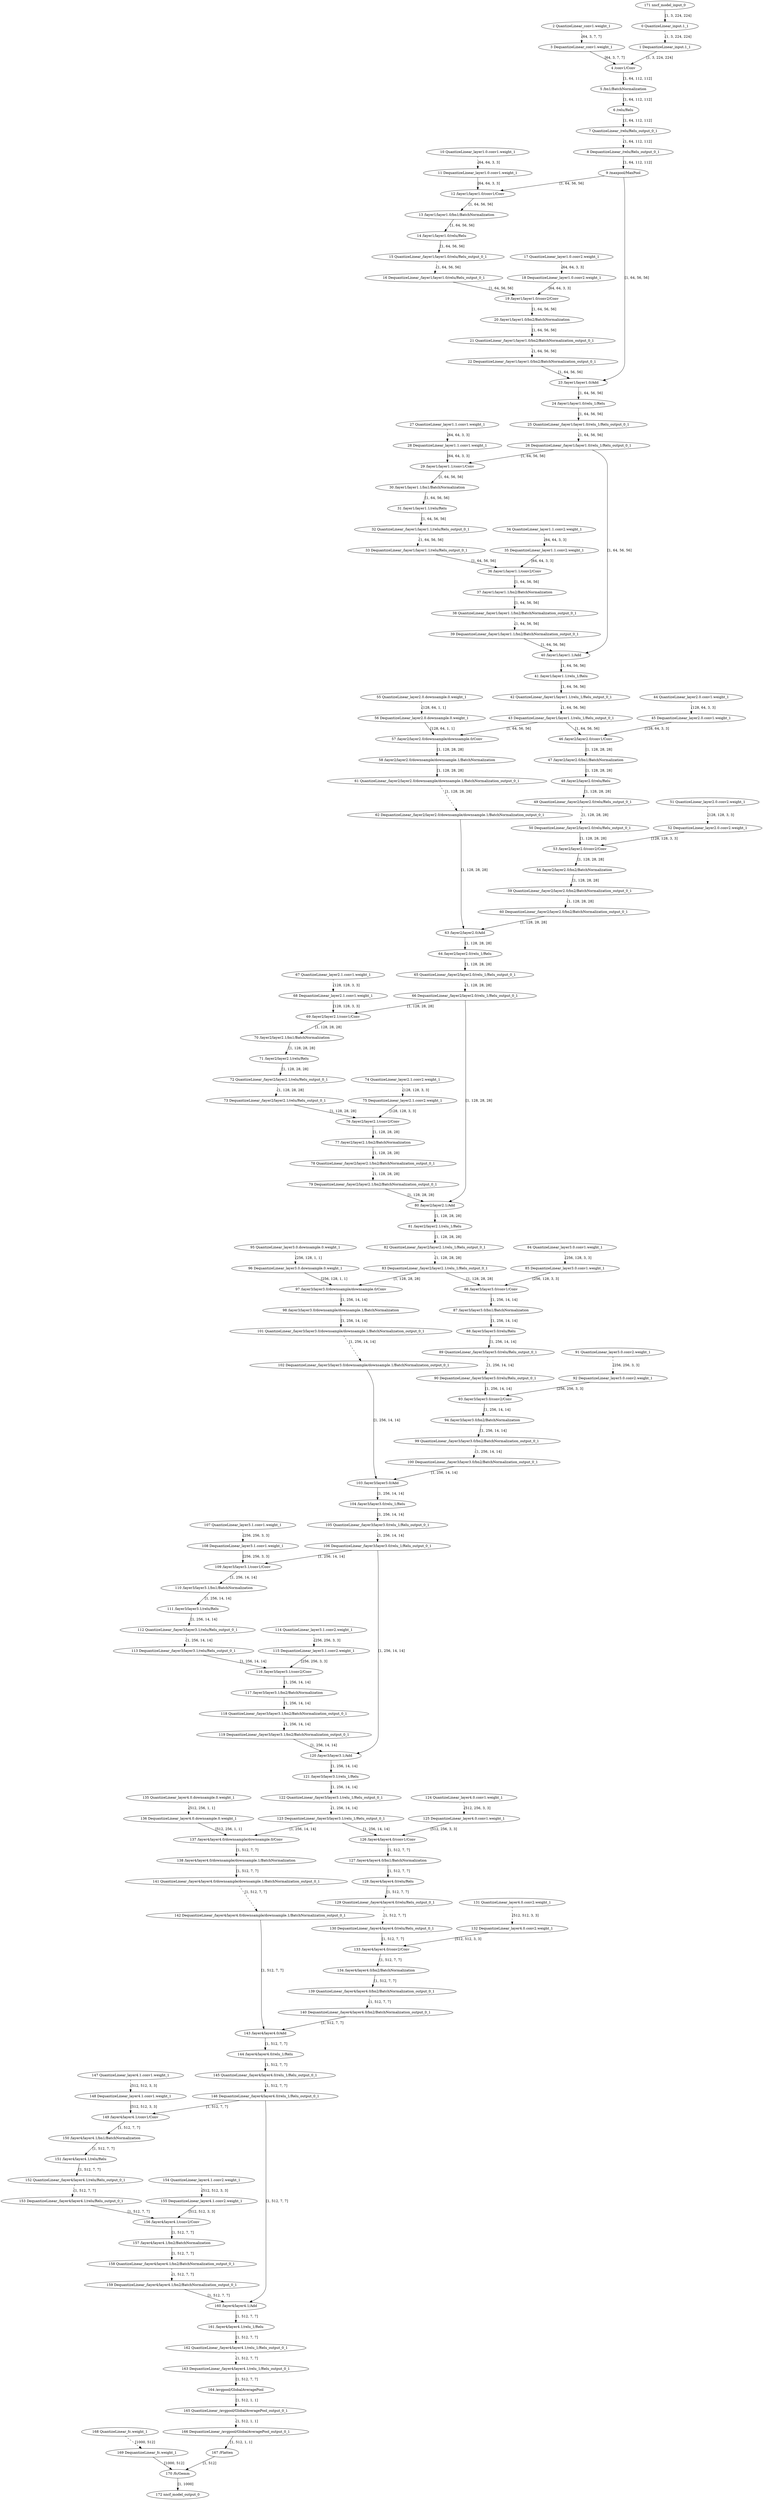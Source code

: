 strict digraph  {
"0 QuantizeLinear_input.1_1" [id=0, type=QuantizeLinear];
"1 DequantizeLinear_input.1_1" [id=1, type=DequantizeLinear];
"2 QuantizeLinear_conv1.weight_1" [id=2, type=QuantizeLinear];
"3 DequantizeLinear_conv1.weight_1" [id=3, type=DequantizeLinear];
"4 /conv1/Conv" [id=4, type=Conv];
"5 /bn1/BatchNormalization" [id=5, type=BatchNormalization];
"6 /relu/Relu" [id=6, type=Relu];
"7 QuantizeLinear_/relu/Relu_output_0_1" [id=7, type=QuantizeLinear];
"8 DequantizeLinear_/relu/Relu_output_0_1" [id=8, type=DequantizeLinear];
"9 /maxpool/MaxPool" [id=9, type=MaxPool];
"10 QuantizeLinear_layer1.0.conv1.weight_1" [id=10, type=QuantizeLinear];
"11 DequantizeLinear_layer1.0.conv1.weight_1" [id=11, type=DequantizeLinear];
"12 /layer1/layer1.0/conv1/Conv" [id=12, type=Conv];
"13 /layer1/layer1.0/bn1/BatchNormalization" [id=13, type=BatchNormalization];
"14 /layer1/layer1.0/relu/Relu" [id=14, type=Relu];
"15 QuantizeLinear_/layer1/layer1.0/relu/Relu_output_0_1" [id=15, type=QuantizeLinear];
"16 DequantizeLinear_/layer1/layer1.0/relu/Relu_output_0_1" [id=16, type=DequantizeLinear];
"17 QuantizeLinear_layer1.0.conv2.weight_1" [id=17, type=QuantizeLinear];
"18 DequantizeLinear_layer1.0.conv2.weight_1" [id=18, type=DequantizeLinear];
"19 /layer1/layer1.0/conv2/Conv" [id=19, type=Conv];
"20 /layer1/layer1.0/bn2/BatchNormalization" [id=20, type=BatchNormalization];
"21 QuantizeLinear_/layer1/layer1.0/bn2/BatchNormalization_output_0_1" [id=21, type=QuantizeLinear];
"22 DequantizeLinear_/layer1/layer1.0/bn2/BatchNormalization_output_0_1" [id=22, type=DequantizeLinear];
"23 /layer1/layer1.0/Add" [id=23, type=Add];
"24 /layer1/layer1.0/relu_1/Relu" [id=24, type=Relu];
"25 QuantizeLinear_/layer1/layer1.0/relu_1/Relu_output_0_1" [id=25, type=QuantizeLinear];
"26 DequantizeLinear_/layer1/layer1.0/relu_1/Relu_output_0_1" [id=26, type=DequantizeLinear];
"27 QuantizeLinear_layer1.1.conv1.weight_1" [id=27, type=QuantizeLinear];
"28 DequantizeLinear_layer1.1.conv1.weight_1" [id=28, type=DequantizeLinear];
"29 /layer1/layer1.1/conv1/Conv" [id=29, type=Conv];
"30 /layer1/layer1.1/bn1/BatchNormalization" [id=30, type=BatchNormalization];
"31 /layer1/layer1.1/relu/Relu" [id=31, type=Relu];
"32 QuantizeLinear_/layer1/layer1.1/relu/Relu_output_0_1" [id=32, type=QuantizeLinear];
"33 DequantizeLinear_/layer1/layer1.1/relu/Relu_output_0_1" [id=33, type=DequantizeLinear];
"34 QuantizeLinear_layer1.1.conv2.weight_1" [id=34, type=QuantizeLinear];
"35 DequantizeLinear_layer1.1.conv2.weight_1" [id=35, type=DequantizeLinear];
"36 /layer1/layer1.1/conv2/Conv" [id=36, type=Conv];
"37 /layer1/layer1.1/bn2/BatchNormalization" [id=37, type=BatchNormalization];
"38 QuantizeLinear_/layer1/layer1.1/bn2/BatchNormalization_output_0_1" [id=38, type=QuantizeLinear];
"39 DequantizeLinear_/layer1/layer1.1/bn2/BatchNormalization_output_0_1" [id=39, type=DequantizeLinear];
"40 /layer1/layer1.1/Add" [id=40, type=Add];
"41 /layer1/layer1.1/relu_1/Relu" [id=41, type=Relu];
"42 QuantizeLinear_/layer1/layer1.1/relu_1/Relu_output_0_1" [id=42, type=QuantizeLinear];
"43 DequantizeLinear_/layer1/layer1.1/relu_1/Relu_output_0_1" [id=43, type=DequantizeLinear];
"44 QuantizeLinear_layer2.0.conv1.weight_1" [id=44, type=QuantizeLinear];
"45 DequantizeLinear_layer2.0.conv1.weight_1" [id=45, type=DequantizeLinear];
"46 /layer2/layer2.0/conv1/Conv" [id=46, type=Conv];
"47 /layer2/layer2.0/bn1/BatchNormalization" [id=47, type=BatchNormalization];
"48 /layer2/layer2.0/relu/Relu" [id=48, type=Relu];
"49 QuantizeLinear_/layer2/layer2.0/relu/Relu_output_0_1" [id=49, type=QuantizeLinear];
"50 DequantizeLinear_/layer2/layer2.0/relu/Relu_output_0_1" [id=50, type=DequantizeLinear];
"51 QuantizeLinear_layer2.0.conv2.weight_1" [id=51, type=QuantizeLinear];
"52 DequantizeLinear_layer2.0.conv2.weight_1" [id=52, type=DequantizeLinear];
"53 /layer2/layer2.0/conv2/Conv" [id=53, type=Conv];
"54 /layer2/layer2.0/bn2/BatchNormalization" [id=54, type=BatchNormalization];
"55 QuantizeLinear_layer2.0.downsample.0.weight_1" [id=55, type=QuantizeLinear];
"56 DequantizeLinear_layer2.0.downsample.0.weight_1" [id=56, type=DequantizeLinear];
"57 /layer2/layer2.0/downsample/downsample.0/Conv" [id=57, type=Conv];
"58 /layer2/layer2.0/downsample/downsample.1/BatchNormalization" [id=58, type=BatchNormalization];
"59 QuantizeLinear_/layer2/layer2.0/bn2/BatchNormalization_output_0_1" [id=59, type=QuantizeLinear];
"60 DequantizeLinear_/layer2/layer2.0/bn2/BatchNormalization_output_0_1" [id=60, type=DequantizeLinear];
"61 QuantizeLinear_/layer2/layer2.0/downsample/downsample.1/BatchNormalization_output_0_1" [id=61, type=QuantizeLinear];
"62 DequantizeLinear_/layer2/layer2.0/downsample/downsample.1/BatchNormalization_output_0_1" [id=62, type=DequantizeLinear];
"63 /layer2/layer2.0/Add" [id=63, type=Add];
"64 /layer2/layer2.0/relu_1/Relu" [id=64, type=Relu];
"65 QuantizeLinear_/layer2/layer2.0/relu_1/Relu_output_0_1" [id=65, type=QuantizeLinear];
"66 DequantizeLinear_/layer2/layer2.0/relu_1/Relu_output_0_1" [id=66, type=DequantizeLinear];
"67 QuantizeLinear_layer2.1.conv1.weight_1" [id=67, type=QuantizeLinear];
"68 DequantizeLinear_layer2.1.conv1.weight_1" [id=68, type=DequantizeLinear];
"69 /layer2/layer2.1/conv1/Conv" [id=69, type=Conv];
"70 /layer2/layer2.1/bn1/BatchNormalization" [id=70, type=BatchNormalization];
"71 /layer2/layer2.1/relu/Relu" [id=71, type=Relu];
"72 QuantizeLinear_/layer2/layer2.1/relu/Relu_output_0_1" [id=72, type=QuantizeLinear];
"73 DequantizeLinear_/layer2/layer2.1/relu/Relu_output_0_1" [id=73, type=DequantizeLinear];
"74 QuantizeLinear_layer2.1.conv2.weight_1" [id=74, type=QuantizeLinear];
"75 DequantizeLinear_layer2.1.conv2.weight_1" [id=75, type=DequantizeLinear];
"76 /layer2/layer2.1/conv2/Conv" [id=76, type=Conv];
"77 /layer2/layer2.1/bn2/BatchNormalization" [id=77, type=BatchNormalization];
"78 QuantizeLinear_/layer2/layer2.1/bn2/BatchNormalization_output_0_1" [id=78, type=QuantizeLinear];
"79 DequantizeLinear_/layer2/layer2.1/bn2/BatchNormalization_output_0_1" [id=79, type=DequantizeLinear];
"80 /layer2/layer2.1/Add" [id=80, type=Add];
"81 /layer2/layer2.1/relu_1/Relu" [id=81, type=Relu];
"82 QuantizeLinear_/layer2/layer2.1/relu_1/Relu_output_0_1" [id=82, type=QuantizeLinear];
"83 DequantizeLinear_/layer2/layer2.1/relu_1/Relu_output_0_1" [id=83, type=DequantizeLinear];
"84 QuantizeLinear_layer3.0.conv1.weight_1" [id=84, type=QuantizeLinear];
"85 DequantizeLinear_layer3.0.conv1.weight_1" [id=85, type=DequantizeLinear];
"86 /layer3/layer3.0/conv1/Conv" [id=86, type=Conv];
"87 /layer3/layer3.0/bn1/BatchNormalization" [id=87, type=BatchNormalization];
"88 /layer3/layer3.0/relu/Relu" [id=88, type=Relu];
"89 QuantizeLinear_/layer3/layer3.0/relu/Relu_output_0_1" [id=89, type=QuantizeLinear];
"90 DequantizeLinear_/layer3/layer3.0/relu/Relu_output_0_1" [id=90, type=DequantizeLinear];
"91 QuantizeLinear_layer3.0.conv2.weight_1" [id=91, type=QuantizeLinear];
"92 DequantizeLinear_layer3.0.conv2.weight_1" [id=92, type=DequantizeLinear];
"93 /layer3/layer3.0/conv2/Conv" [id=93, type=Conv];
"94 /layer3/layer3.0/bn2/BatchNormalization" [id=94, type=BatchNormalization];
"95 QuantizeLinear_layer3.0.downsample.0.weight_1" [id=95, type=QuantizeLinear];
"96 DequantizeLinear_layer3.0.downsample.0.weight_1" [id=96, type=DequantizeLinear];
"97 /layer3/layer3.0/downsample/downsample.0/Conv" [id=97, type=Conv];
"98 /layer3/layer3.0/downsample/downsample.1/BatchNormalization" [id=98, type=BatchNormalization];
"99 QuantizeLinear_/layer3/layer3.0/bn2/BatchNormalization_output_0_1" [id=99, type=QuantizeLinear];
"100 DequantizeLinear_/layer3/layer3.0/bn2/BatchNormalization_output_0_1" [id=100, type=DequantizeLinear];
"101 QuantizeLinear_/layer3/layer3.0/downsample/downsample.1/BatchNormalization_output_0_1" [id=101, type=QuantizeLinear];
"102 DequantizeLinear_/layer3/layer3.0/downsample/downsample.1/BatchNormalization_output_0_1" [id=102, type=DequantizeLinear];
"103 /layer3/layer3.0/Add" [id=103, type=Add];
"104 /layer3/layer3.0/relu_1/Relu" [id=104, type=Relu];
"105 QuantizeLinear_/layer3/layer3.0/relu_1/Relu_output_0_1" [id=105, type=QuantizeLinear];
"106 DequantizeLinear_/layer3/layer3.0/relu_1/Relu_output_0_1" [id=106, type=DequantizeLinear];
"107 QuantizeLinear_layer3.1.conv1.weight_1" [id=107, type=QuantizeLinear];
"108 DequantizeLinear_layer3.1.conv1.weight_1" [id=108, type=DequantizeLinear];
"109 /layer3/layer3.1/conv1/Conv" [id=109, type=Conv];
"110 /layer3/layer3.1/bn1/BatchNormalization" [id=110, type=BatchNormalization];
"111 /layer3/layer3.1/relu/Relu" [id=111, type=Relu];
"112 QuantizeLinear_/layer3/layer3.1/relu/Relu_output_0_1" [id=112, type=QuantizeLinear];
"113 DequantizeLinear_/layer3/layer3.1/relu/Relu_output_0_1" [id=113, type=DequantizeLinear];
"114 QuantizeLinear_layer3.1.conv2.weight_1" [id=114, type=QuantizeLinear];
"115 DequantizeLinear_layer3.1.conv2.weight_1" [id=115, type=DequantizeLinear];
"116 /layer3/layer3.1/conv2/Conv" [id=116, type=Conv];
"117 /layer3/layer3.1/bn2/BatchNormalization" [id=117, type=BatchNormalization];
"118 QuantizeLinear_/layer3/layer3.1/bn2/BatchNormalization_output_0_1" [id=118, type=QuantizeLinear];
"119 DequantizeLinear_/layer3/layer3.1/bn2/BatchNormalization_output_0_1" [id=119, type=DequantizeLinear];
"120 /layer3/layer3.1/Add" [id=120, type=Add];
"121 /layer3/layer3.1/relu_1/Relu" [id=121, type=Relu];
"122 QuantizeLinear_/layer3/layer3.1/relu_1/Relu_output_0_1" [id=122, type=QuantizeLinear];
"123 DequantizeLinear_/layer3/layer3.1/relu_1/Relu_output_0_1" [id=123, type=DequantizeLinear];
"124 QuantizeLinear_layer4.0.conv1.weight_1" [id=124, type=QuantizeLinear];
"125 DequantizeLinear_layer4.0.conv1.weight_1" [id=125, type=DequantizeLinear];
"126 /layer4/layer4.0/conv1/Conv" [id=126, type=Conv];
"127 /layer4/layer4.0/bn1/BatchNormalization" [id=127, type=BatchNormalization];
"128 /layer4/layer4.0/relu/Relu" [id=128, type=Relu];
"129 QuantizeLinear_/layer4/layer4.0/relu/Relu_output_0_1" [id=129, type=QuantizeLinear];
"130 DequantizeLinear_/layer4/layer4.0/relu/Relu_output_0_1" [id=130, type=DequantizeLinear];
"131 QuantizeLinear_layer4.0.conv2.weight_1" [id=131, type=QuantizeLinear];
"132 DequantizeLinear_layer4.0.conv2.weight_1" [id=132, type=DequantizeLinear];
"133 /layer4/layer4.0/conv2/Conv" [id=133, type=Conv];
"134 /layer4/layer4.0/bn2/BatchNormalization" [id=134, type=BatchNormalization];
"135 QuantizeLinear_layer4.0.downsample.0.weight_1" [id=135, type=QuantizeLinear];
"136 DequantizeLinear_layer4.0.downsample.0.weight_1" [id=136, type=DequantizeLinear];
"137 /layer4/layer4.0/downsample/downsample.0/Conv" [id=137, type=Conv];
"138 /layer4/layer4.0/downsample/downsample.1/BatchNormalization" [id=138, type=BatchNormalization];
"139 QuantizeLinear_/layer4/layer4.0/bn2/BatchNormalization_output_0_1" [id=139, type=QuantizeLinear];
"140 DequantizeLinear_/layer4/layer4.0/bn2/BatchNormalization_output_0_1" [id=140, type=DequantizeLinear];
"141 QuantizeLinear_/layer4/layer4.0/downsample/downsample.1/BatchNormalization_output_0_1" [id=141, type=QuantizeLinear];
"142 DequantizeLinear_/layer4/layer4.0/downsample/downsample.1/BatchNormalization_output_0_1" [id=142, type=DequantizeLinear];
"143 /layer4/layer4.0/Add" [id=143, type=Add];
"144 /layer4/layer4.0/relu_1/Relu" [id=144, type=Relu];
"145 QuantizeLinear_/layer4/layer4.0/relu_1/Relu_output_0_1" [id=145, type=QuantizeLinear];
"146 DequantizeLinear_/layer4/layer4.0/relu_1/Relu_output_0_1" [id=146, type=DequantizeLinear];
"147 QuantizeLinear_layer4.1.conv1.weight_1" [id=147, type=QuantizeLinear];
"148 DequantizeLinear_layer4.1.conv1.weight_1" [id=148, type=DequantizeLinear];
"149 /layer4/layer4.1/conv1/Conv" [id=149, type=Conv];
"150 /layer4/layer4.1/bn1/BatchNormalization" [id=150, type=BatchNormalization];
"151 /layer4/layer4.1/relu/Relu" [id=151, type=Relu];
"152 QuantizeLinear_/layer4/layer4.1/relu/Relu_output_0_1" [id=152, type=QuantizeLinear];
"153 DequantizeLinear_/layer4/layer4.1/relu/Relu_output_0_1" [id=153, type=DequantizeLinear];
"154 QuantizeLinear_layer4.1.conv2.weight_1" [id=154, type=QuantizeLinear];
"155 DequantizeLinear_layer4.1.conv2.weight_1" [id=155, type=DequantizeLinear];
"156 /layer4/layer4.1/conv2/Conv" [id=156, type=Conv];
"157 /layer4/layer4.1/bn2/BatchNormalization" [id=157, type=BatchNormalization];
"158 QuantizeLinear_/layer4/layer4.1/bn2/BatchNormalization_output_0_1" [id=158, type=QuantizeLinear];
"159 DequantizeLinear_/layer4/layer4.1/bn2/BatchNormalization_output_0_1" [id=159, type=DequantizeLinear];
"160 /layer4/layer4.1/Add" [id=160, type=Add];
"161 /layer4/layer4.1/relu_1/Relu" [id=161, type=Relu];
"162 QuantizeLinear_/layer4/layer4.1/relu_1/Relu_output_0_1" [id=162, type=QuantizeLinear];
"163 DequantizeLinear_/layer4/layer4.1/relu_1/Relu_output_0_1" [id=163, type=DequantizeLinear];
"164 /avgpool/GlobalAveragePool" [id=164, type=GlobalAveragePool];
"165 QuantizeLinear_/avgpool/GlobalAveragePool_output_0_1" [id=165, type=QuantizeLinear];
"166 DequantizeLinear_/avgpool/GlobalAveragePool_output_0_1" [id=166, type=DequantizeLinear];
"167 /Flatten" [id=167, type=Flatten];
"168 QuantizeLinear_fc.weight_1" [id=168, type=QuantizeLinear];
"169 DequantizeLinear_fc.weight_1" [id=169, type=DequantizeLinear];
"170 /fc/Gemm" [id=170, type=Gemm];
"171 nncf_model_input_0" [id=171, type=nncf_model_input];
"172 nncf_model_output_0" [id=172, type=nncf_model_output];
"0 QuantizeLinear_input.1_1" -> "1 DequantizeLinear_input.1_1"  [label="[1, 3, 224, 224]", style=dashed];
"1 DequantizeLinear_input.1_1" -> "4 /conv1/Conv"  [label="[1, 3, 224, 224]", style=solid];
"2 QuantizeLinear_conv1.weight_1" -> "3 DequantizeLinear_conv1.weight_1"  [label="[64, 3, 7, 7]", style=dashed];
"3 DequantizeLinear_conv1.weight_1" -> "4 /conv1/Conv"  [label="[64, 3, 7, 7]", style=solid];
"4 /conv1/Conv" -> "5 /bn1/BatchNormalization"  [label="[1, 64, 112, 112]", style=solid];
"5 /bn1/BatchNormalization" -> "6 /relu/Relu"  [label="[1, 64, 112, 112]", style=solid];
"6 /relu/Relu" -> "7 QuantizeLinear_/relu/Relu_output_0_1"  [label="[1, 64, 112, 112]", style=solid];
"7 QuantizeLinear_/relu/Relu_output_0_1" -> "8 DequantizeLinear_/relu/Relu_output_0_1"  [label="[1, 64, 112, 112]", style=dashed];
"8 DequantizeLinear_/relu/Relu_output_0_1" -> "9 /maxpool/MaxPool"  [label="[1, 64, 112, 112]", style=solid];
"9 /maxpool/MaxPool" -> "12 /layer1/layer1.0/conv1/Conv"  [label="[1, 64, 56, 56]", style=solid];
"9 /maxpool/MaxPool" -> "23 /layer1/layer1.0/Add"  [label="[1, 64, 56, 56]", style=solid];
"10 QuantizeLinear_layer1.0.conv1.weight_1" -> "11 DequantizeLinear_layer1.0.conv1.weight_1"  [label="[64, 64, 3, 3]", style=dashed];
"11 DequantizeLinear_layer1.0.conv1.weight_1" -> "12 /layer1/layer1.0/conv1/Conv"  [label="[64, 64, 3, 3]", style=solid];
"12 /layer1/layer1.0/conv1/Conv" -> "13 /layer1/layer1.0/bn1/BatchNormalization"  [label="[1, 64, 56, 56]", style=solid];
"13 /layer1/layer1.0/bn1/BatchNormalization" -> "14 /layer1/layer1.0/relu/Relu"  [label="[1, 64, 56, 56]", style=solid];
"14 /layer1/layer1.0/relu/Relu" -> "15 QuantizeLinear_/layer1/layer1.0/relu/Relu_output_0_1"  [label="[1, 64, 56, 56]", style=solid];
"15 QuantizeLinear_/layer1/layer1.0/relu/Relu_output_0_1" -> "16 DequantizeLinear_/layer1/layer1.0/relu/Relu_output_0_1"  [label="[1, 64, 56, 56]", style=dashed];
"16 DequantizeLinear_/layer1/layer1.0/relu/Relu_output_0_1" -> "19 /layer1/layer1.0/conv2/Conv"  [label="[1, 64, 56, 56]", style=solid];
"17 QuantizeLinear_layer1.0.conv2.weight_1" -> "18 DequantizeLinear_layer1.0.conv2.weight_1"  [label="[64, 64, 3, 3]", style=dashed];
"18 DequantizeLinear_layer1.0.conv2.weight_1" -> "19 /layer1/layer1.0/conv2/Conv"  [label="[64, 64, 3, 3]", style=solid];
"19 /layer1/layer1.0/conv2/Conv" -> "20 /layer1/layer1.0/bn2/BatchNormalization"  [label="[1, 64, 56, 56]", style=solid];
"20 /layer1/layer1.0/bn2/BatchNormalization" -> "21 QuantizeLinear_/layer1/layer1.0/bn2/BatchNormalization_output_0_1"  [label="[1, 64, 56, 56]", style=solid];
"21 QuantizeLinear_/layer1/layer1.0/bn2/BatchNormalization_output_0_1" -> "22 DequantizeLinear_/layer1/layer1.0/bn2/BatchNormalization_output_0_1"  [label="[1, 64, 56, 56]", style=dashed];
"22 DequantizeLinear_/layer1/layer1.0/bn2/BatchNormalization_output_0_1" -> "23 /layer1/layer1.0/Add"  [label="[1, 64, 56, 56]", style=solid];
"23 /layer1/layer1.0/Add" -> "24 /layer1/layer1.0/relu_1/Relu"  [label="[1, 64, 56, 56]", style=solid];
"24 /layer1/layer1.0/relu_1/Relu" -> "25 QuantizeLinear_/layer1/layer1.0/relu_1/Relu_output_0_1"  [label="[1, 64, 56, 56]", style=solid];
"25 QuantizeLinear_/layer1/layer1.0/relu_1/Relu_output_0_1" -> "26 DequantizeLinear_/layer1/layer1.0/relu_1/Relu_output_0_1"  [label="[1, 64, 56, 56]", style=dashed];
"26 DequantizeLinear_/layer1/layer1.0/relu_1/Relu_output_0_1" -> "29 /layer1/layer1.1/conv1/Conv"  [label="[1, 64, 56, 56]", style=solid];
"26 DequantizeLinear_/layer1/layer1.0/relu_1/Relu_output_0_1" -> "40 /layer1/layer1.1/Add"  [label="[1, 64, 56, 56]", style=solid];
"27 QuantizeLinear_layer1.1.conv1.weight_1" -> "28 DequantizeLinear_layer1.1.conv1.weight_1"  [label="[64, 64, 3, 3]", style=dashed];
"28 DequantizeLinear_layer1.1.conv1.weight_1" -> "29 /layer1/layer1.1/conv1/Conv"  [label="[64, 64, 3, 3]", style=solid];
"29 /layer1/layer1.1/conv1/Conv" -> "30 /layer1/layer1.1/bn1/BatchNormalization"  [label="[1, 64, 56, 56]", style=solid];
"30 /layer1/layer1.1/bn1/BatchNormalization" -> "31 /layer1/layer1.1/relu/Relu"  [label="[1, 64, 56, 56]", style=solid];
"31 /layer1/layer1.1/relu/Relu" -> "32 QuantizeLinear_/layer1/layer1.1/relu/Relu_output_0_1"  [label="[1, 64, 56, 56]", style=solid];
"32 QuantizeLinear_/layer1/layer1.1/relu/Relu_output_0_1" -> "33 DequantizeLinear_/layer1/layer1.1/relu/Relu_output_0_1"  [label="[1, 64, 56, 56]", style=dashed];
"33 DequantizeLinear_/layer1/layer1.1/relu/Relu_output_0_1" -> "36 /layer1/layer1.1/conv2/Conv"  [label="[1, 64, 56, 56]", style=solid];
"34 QuantizeLinear_layer1.1.conv2.weight_1" -> "35 DequantizeLinear_layer1.1.conv2.weight_1"  [label="[64, 64, 3, 3]", style=dashed];
"35 DequantizeLinear_layer1.1.conv2.weight_1" -> "36 /layer1/layer1.1/conv2/Conv"  [label="[64, 64, 3, 3]", style=solid];
"36 /layer1/layer1.1/conv2/Conv" -> "37 /layer1/layer1.1/bn2/BatchNormalization"  [label="[1, 64, 56, 56]", style=solid];
"37 /layer1/layer1.1/bn2/BatchNormalization" -> "38 QuantizeLinear_/layer1/layer1.1/bn2/BatchNormalization_output_0_1"  [label="[1, 64, 56, 56]", style=solid];
"38 QuantizeLinear_/layer1/layer1.1/bn2/BatchNormalization_output_0_1" -> "39 DequantizeLinear_/layer1/layer1.1/bn2/BatchNormalization_output_0_1"  [label="[1, 64, 56, 56]", style=dashed];
"39 DequantizeLinear_/layer1/layer1.1/bn2/BatchNormalization_output_0_1" -> "40 /layer1/layer1.1/Add"  [label="[1, 64, 56, 56]", style=solid];
"40 /layer1/layer1.1/Add" -> "41 /layer1/layer1.1/relu_1/Relu"  [label="[1, 64, 56, 56]", style=solid];
"41 /layer1/layer1.1/relu_1/Relu" -> "42 QuantizeLinear_/layer1/layer1.1/relu_1/Relu_output_0_1"  [label="[1, 64, 56, 56]", style=solid];
"42 QuantizeLinear_/layer1/layer1.1/relu_1/Relu_output_0_1" -> "43 DequantizeLinear_/layer1/layer1.1/relu_1/Relu_output_0_1"  [label="[1, 64, 56, 56]", style=dashed];
"43 DequantizeLinear_/layer1/layer1.1/relu_1/Relu_output_0_1" -> "46 /layer2/layer2.0/conv1/Conv"  [label="[1, 64, 56, 56]", style=solid];
"43 DequantizeLinear_/layer1/layer1.1/relu_1/Relu_output_0_1" -> "57 /layer2/layer2.0/downsample/downsample.0/Conv"  [label="[1, 64, 56, 56]", style=solid];
"44 QuantizeLinear_layer2.0.conv1.weight_1" -> "45 DequantizeLinear_layer2.0.conv1.weight_1"  [label="[128, 64, 3, 3]", style=dashed];
"45 DequantizeLinear_layer2.0.conv1.weight_1" -> "46 /layer2/layer2.0/conv1/Conv"  [label="[128, 64, 3, 3]", style=solid];
"46 /layer2/layer2.0/conv1/Conv" -> "47 /layer2/layer2.0/bn1/BatchNormalization"  [label="[1, 128, 28, 28]", style=solid];
"47 /layer2/layer2.0/bn1/BatchNormalization" -> "48 /layer2/layer2.0/relu/Relu"  [label="[1, 128, 28, 28]", style=solid];
"48 /layer2/layer2.0/relu/Relu" -> "49 QuantizeLinear_/layer2/layer2.0/relu/Relu_output_0_1"  [label="[1, 128, 28, 28]", style=solid];
"49 QuantizeLinear_/layer2/layer2.0/relu/Relu_output_0_1" -> "50 DequantizeLinear_/layer2/layer2.0/relu/Relu_output_0_1"  [label="[1, 128, 28, 28]", style=dashed];
"50 DequantizeLinear_/layer2/layer2.0/relu/Relu_output_0_1" -> "53 /layer2/layer2.0/conv2/Conv"  [label="[1, 128, 28, 28]", style=solid];
"51 QuantizeLinear_layer2.0.conv2.weight_1" -> "52 DequantizeLinear_layer2.0.conv2.weight_1"  [label="[128, 128, 3, 3]", style=dashed];
"52 DequantizeLinear_layer2.0.conv2.weight_1" -> "53 /layer2/layer2.0/conv2/Conv"  [label="[128, 128, 3, 3]", style=solid];
"53 /layer2/layer2.0/conv2/Conv" -> "54 /layer2/layer2.0/bn2/BatchNormalization"  [label="[1, 128, 28, 28]", style=solid];
"54 /layer2/layer2.0/bn2/BatchNormalization" -> "59 QuantizeLinear_/layer2/layer2.0/bn2/BatchNormalization_output_0_1"  [label="[1, 128, 28, 28]", style=solid];
"55 QuantizeLinear_layer2.0.downsample.0.weight_1" -> "56 DequantizeLinear_layer2.0.downsample.0.weight_1"  [label="[128, 64, 1, 1]", style=dashed];
"56 DequantizeLinear_layer2.0.downsample.0.weight_1" -> "57 /layer2/layer2.0/downsample/downsample.0/Conv"  [label="[128, 64, 1, 1]", style=solid];
"57 /layer2/layer2.0/downsample/downsample.0/Conv" -> "58 /layer2/layer2.0/downsample/downsample.1/BatchNormalization"  [label="[1, 128, 28, 28]", style=solid];
"58 /layer2/layer2.0/downsample/downsample.1/BatchNormalization" -> "61 QuantizeLinear_/layer2/layer2.0/downsample/downsample.1/BatchNormalization_output_0_1"  [label="[1, 128, 28, 28]", style=solid];
"59 QuantizeLinear_/layer2/layer2.0/bn2/BatchNormalization_output_0_1" -> "60 DequantizeLinear_/layer2/layer2.0/bn2/BatchNormalization_output_0_1"  [label="[1, 128, 28, 28]", style=dashed];
"60 DequantizeLinear_/layer2/layer2.0/bn2/BatchNormalization_output_0_1" -> "63 /layer2/layer2.0/Add"  [label="[1, 128, 28, 28]", style=solid];
"61 QuantizeLinear_/layer2/layer2.0/downsample/downsample.1/BatchNormalization_output_0_1" -> "62 DequantizeLinear_/layer2/layer2.0/downsample/downsample.1/BatchNormalization_output_0_1"  [label="[1, 128, 28, 28]", style=dashed];
"62 DequantizeLinear_/layer2/layer2.0/downsample/downsample.1/BatchNormalization_output_0_1" -> "63 /layer2/layer2.0/Add"  [label="[1, 128, 28, 28]", style=solid];
"63 /layer2/layer2.0/Add" -> "64 /layer2/layer2.0/relu_1/Relu"  [label="[1, 128, 28, 28]", style=solid];
"64 /layer2/layer2.0/relu_1/Relu" -> "65 QuantizeLinear_/layer2/layer2.0/relu_1/Relu_output_0_1"  [label="[1, 128, 28, 28]", style=solid];
"65 QuantizeLinear_/layer2/layer2.0/relu_1/Relu_output_0_1" -> "66 DequantizeLinear_/layer2/layer2.0/relu_1/Relu_output_0_1"  [label="[1, 128, 28, 28]", style=dashed];
"66 DequantizeLinear_/layer2/layer2.0/relu_1/Relu_output_0_1" -> "69 /layer2/layer2.1/conv1/Conv"  [label="[1, 128, 28, 28]", style=solid];
"66 DequantizeLinear_/layer2/layer2.0/relu_1/Relu_output_0_1" -> "80 /layer2/layer2.1/Add"  [label="[1, 128, 28, 28]", style=solid];
"67 QuantizeLinear_layer2.1.conv1.weight_1" -> "68 DequantizeLinear_layer2.1.conv1.weight_1"  [label="[128, 128, 3, 3]", style=dashed];
"68 DequantizeLinear_layer2.1.conv1.weight_1" -> "69 /layer2/layer2.1/conv1/Conv"  [label="[128, 128, 3, 3]", style=solid];
"69 /layer2/layer2.1/conv1/Conv" -> "70 /layer2/layer2.1/bn1/BatchNormalization"  [label="[1, 128, 28, 28]", style=solid];
"70 /layer2/layer2.1/bn1/BatchNormalization" -> "71 /layer2/layer2.1/relu/Relu"  [label="[1, 128, 28, 28]", style=solid];
"71 /layer2/layer2.1/relu/Relu" -> "72 QuantizeLinear_/layer2/layer2.1/relu/Relu_output_0_1"  [label="[1, 128, 28, 28]", style=solid];
"72 QuantizeLinear_/layer2/layer2.1/relu/Relu_output_0_1" -> "73 DequantizeLinear_/layer2/layer2.1/relu/Relu_output_0_1"  [label="[1, 128, 28, 28]", style=dashed];
"73 DequantizeLinear_/layer2/layer2.1/relu/Relu_output_0_1" -> "76 /layer2/layer2.1/conv2/Conv"  [label="[1, 128, 28, 28]", style=solid];
"74 QuantizeLinear_layer2.1.conv2.weight_1" -> "75 DequantizeLinear_layer2.1.conv2.weight_1"  [label="[128, 128, 3, 3]", style=dashed];
"75 DequantizeLinear_layer2.1.conv2.weight_1" -> "76 /layer2/layer2.1/conv2/Conv"  [label="[128, 128, 3, 3]", style=solid];
"76 /layer2/layer2.1/conv2/Conv" -> "77 /layer2/layer2.1/bn2/BatchNormalization"  [label="[1, 128, 28, 28]", style=solid];
"77 /layer2/layer2.1/bn2/BatchNormalization" -> "78 QuantizeLinear_/layer2/layer2.1/bn2/BatchNormalization_output_0_1"  [label="[1, 128, 28, 28]", style=solid];
"78 QuantizeLinear_/layer2/layer2.1/bn2/BatchNormalization_output_0_1" -> "79 DequantizeLinear_/layer2/layer2.1/bn2/BatchNormalization_output_0_1"  [label="[1, 128, 28, 28]", style=dashed];
"79 DequantizeLinear_/layer2/layer2.1/bn2/BatchNormalization_output_0_1" -> "80 /layer2/layer2.1/Add"  [label="[1, 128, 28, 28]", style=solid];
"80 /layer2/layer2.1/Add" -> "81 /layer2/layer2.1/relu_1/Relu"  [label="[1, 128, 28, 28]", style=solid];
"81 /layer2/layer2.1/relu_1/Relu" -> "82 QuantizeLinear_/layer2/layer2.1/relu_1/Relu_output_0_1"  [label="[1, 128, 28, 28]", style=solid];
"82 QuantizeLinear_/layer2/layer2.1/relu_1/Relu_output_0_1" -> "83 DequantizeLinear_/layer2/layer2.1/relu_1/Relu_output_0_1"  [label="[1, 128, 28, 28]", style=dashed];
"83 DequantizeLinear_/layer2/layer2.1/relu_1/Relu_output_0_1" -> "86 /layer3/layer3.0/conv1/Conv"  [label="[1, 128, 28, 28]", style=solid];
"83 DequantizeLinear_/layer2/layer2.1/relu_1/Relu_output_0_1" -> "97 /layer3/layer3.0/downsample/downsample.0/Conv"  [label="[1, 128, 28, 28]", style=solid];
"84 QuantizeLinear_layer3.0.conv1.weight_1" -> "85 DequantizeLinear_layer3.0.conv1.weight_1"  [label="[256, 128, 3, 3]", style=dashed];
"85 DequantizeLinear_layer3.0.conv1.weight_1" -> "86 /layer3/layer3.0/conv1/Conv"  [label="[256, 128, 3, 3]", style=solid];
"86 /layer3/layer3.0/conv1/Conv" -> "87 /layer3/layer3.0/bn1/BatchNormalization"  [label="[1, 256, 14, 14]", style=solid];
"87 /layer3/layer3.0/bn1/BatchNormalization" -> "88 /layer3/layer3.0/relu/Relu"  [label="[1, 256, 14, 14]", style=solid];
"88 /layer3/layer3.0/relu/Relu" -> "89 QuantizeLinear_/layer3/layer3.0/relu/Relu_output_0_1"  [label="[1, 256, 14, 14]", style=solid];
"89 QuantizeLinear_/layer3/layer3.0/relu/Relu_output_0_1" -> "90 DequantizeLinear_/layer3/layer3.0/relu/Relu_output_0_1"  [label="[1, 256, 14, 14]", style=dashed];
"90 DequantizeLinear_/layer3/layer3.0/relu/Relu_output_0_1" -> "93 /layer3/layer3.0/conv2/Conv"  [label="[1, 256, 14, 14]", style=solid];
"91 QuantizeLinear_layer3.0.conv2.weight_1" -> "92 DequantizeLinear_layer3.0.conv2.weight_1"  [label="[256, 256, 3, 3]", style=dashed];
"92 DequantizeLinear_layer3.0.conv2.weight_1" -> "93 /layer3/layer3.0/conv2/Conv"  [label="[256, 256, 3, 3]", style=solid];
"93 /layer3/layer3.0/conv2/Conv" -> "94 /layer3/layer3.0/bn2/BatchNormalization"  [label="[1, 256, 14, 14]", style=solid];
"94 /layer3/layer3.0/bn2/BatchNormalization" -> "99 QuantizeLinear_/layer3/layer3.0/bn2/BatchNormalization_output_0_1"  [label="[1, 256, 14, 14]", style=solid];
"95 QuantizeLinear_layer3.0.downsample.0.weight_1" -> "96 DequantizeLinear_layer3.0.downsample.0.weight_1"  [label="[256, 128, 1, 1]", style=dashed];
"96 DequantizeLinear_layer3.0.downsample.0.weight_1" -> "97 /layer3/layer3.0/downsample/downsample.0/Conv"  [label="[256, 128, 1, 1]", style=solid];
"97 /layer3/layer3.0/downsample/downsample.0/Conv" -> "98 /layer3/layer3.0/downsample/downsample.1/BatchNormalization"  [label="[1, 256, 14, 14]", style=solid];
"98 /layer3/layer3.0/downsample/downsample.1/BatchNormalization" -> "101 QuantizeLinear_/layer3/layer3.0/downsample/downsample.1/BatchNormalization_output_0_1"  [label="[1, 256, 14, 14]", style=solid];
"99 QuantizeLinear_/layer3/layer3.0/bn2/BatchNormalization_output_0_1" -> "100 DequantizeLinear_/layer3/layer3.0/bn2/BatchNormalization_output_0_1"  [label="[1, 256, 14, 14]", style=dashed];
"100 DequantizeLinear_/layer3/layer3.0/bn2/BatchNormalization_output_0_1" -> "103 /layer3/layer3.0/Add"  [label="[1, 256, 14, 14]", style=solid];
"101 QuantizeLinear_/layer3/layer3.0/downsample/downsample.1/BatchNormalization_output_0_1" -> "102 DequantizeLinear_/layer3/layer3.0/downsample/downsample.1/BatchNormalization_output_0_1"  [label="[1, 256, 14, 14]", style=dashed];
"102 DequantizeLinear_/layer3/layer3.0/downsample/downsample.1/BatchNormalization_output_0_1" -> "103 /layer3/layer3.0/Add"  [label="[1, 256, 14, 14]", style=solid];
"103 /layer3/layer3.0/Add" -> "104 /layer3/layer3.0/relu_1/Relu"  [label="[1, 256, 14, 14]", style=solid];
"104 /layer3/layer3.0/relu_1/Relu" -> "105 QuantizeLinear_/layer3/layer3.0/relu_1/Relu_output_0_1"  [label="[1, 256, 14, 14]", style=solid];
"105 QuantizeLinear_/layer3/layer3.0/relu_1/Relu_output_0_1" -> "106 DequantizeLinear_/layer3/layer3.0/relu_1/Relu_output_0_1"  [label="[1, 256, 14, 14]", style=dashed];
"106 DequantizeLinear_/layer3/layer3.0/relu_1/Relu_output_0_1" -> "109 /layer3/layer3.1/conv1/Conv"  [label="[1, 256, 14, 14]", style=solid];
"106 DequantizeLinear_/layer3/layer3.0/relu_1/Relu_output_0_1" -> "120 /layer3/layer3.1/Add"  [label="[1, 256, 14, 14]", style=solid];
"107 QuantizeLinear_layer3.1.conv1.weight_1" -> "108 DequantizeLinear_layer3.1.conv1.weight_1"  [label="[256, 256, 3, 3]", style=dashed];
"108 DequantizeLinear_layer3.1.conv1.weight_1" -> "109 /layer3/layer3.1/conv1/Conv"  [label="[256, 256, 3, 3]", style=solid];
"109 /layer3/layer3.1/conv1/Conv" -> "110 /layer3/layer3.1/bn1/BatchNormalization"  [label="[1, 256, 14, 14]", style=solid];
"110 /layer3/layer3.1/bn1/BatchNormalization" -> "111 /layer3/layer3.1/relu/Relu"  [label="[1, 256, 14, 14]", style=solid];
"111 /layer3/layer3.1/relu/Relu" -> "112 QuantizeLinear_/layer3/layer3.1/relu/Relu_output_0_1"  [label="[1, 256, 14, 14]", style=solid];
"112 QuantizeLinear_/layer3/layer3.1/relu/Relu_output_0_1" -> "113 DequantizeLinear_/layer3/layer3.1/relu/Relu_output_0_1"  [label="[1, 256, 14, 14]", style=dashed];
"113 DequantizeLinear_/layer3/layer3.1/relu/Relu_output_0_1" -> "116 /layer3/layer3.1/conv2/Conv"  [label="[1, 256, 14, 14]", style=solid];
"114 QuantizeLinear_layer3.1.conv2.weight_1" -> "115 DequantizeLinear_layer3.1.conv2.weight_1"  [label="[256, 256, 3, 3]", style=dashed];
"115 DequantizeLinear_layer3.1.conv2.weight_1" -> "116 /layer3/layer3.1/conv2/Conv"  [label="[256, 256, 3, 3]", style=solid];
"116 /layer3/layer3.1/conv2/Conv" -> "117 /layer3/layer3.1/bn2/BatchNormalization"  [label="[1, 256, 14, 14]", style=solid];
"117 /layer3/layer3.1/bn2/BatchNormalization" -> "118 QuantizeLinear_/layer3/layer3.1/bn2/BatchNormalization_output_0_1"  [label="[1, 256, 14, 14]", style=solid];
"118 QuantizeLinear_/layer3/layer3.1/bn2/BatchNormalization_output_0_1" -> "119 DequantizeLinear_/layer3/layer3.1/bn2/BatchNormalization_output_0_1"  [label="[1, 256, 14, 14]", style=dashed];
"119 DequantizeLinear_/layer3/layer3.1/bn2/BatchNormalization_output_0_1" -> "120 /layer3/layer3.1/Add"  [label="[1, 256, 14, 14]", style=solid];
"120 /layer3/layer3.1/Add" -> "121 /layer3/layer3.1/relu_1/Relu"  [label="[1, 256, 14, 14]", style=solid];
"121 /layer3/layer3.1/relu_1/Relu" -> "122 QuantizeLinear_/layer3/layer3.1/relu_1/Relu_output_0_1"  [label="[1, 256, 14, 14]", style=solid];
"122 QuantizeLinear_/layer3/layer3.1/relu_1/Relu_output_0_1" -> "123 DequantizeLinear_/layer3/layer3.1/relu_1/Relu_output_0_1"  [label="[1, 256, 14, 14]", style=dashed];
"123 DequantizeLinear_/layer3/layer3.1/relu_1/Relu_output_0_1" -> "126 /layer4/layer4.0/conv1/Conv"  [label="[1, 256, 14, 14]", style=solid];
"123 DequantizeLinear_/layer3/layer3.1/relu_1/Relu_output_0_1" -> "137 /layer4/layer4.0/downsample/downsample.0/Conv"  [label="[1, 256, 14, 14]", style=solid];
"124 QuantizeLinear_layer4.0.conv1.weight_1" -> "125 DequantizeLinear_layer4.0.conv1.weight_1"  [label="[512, 256, 3, 3]", style=dashed];
"125 DequantizeLinear_layer4.0.conv1.weight_1" -> "126 /layer4/layer4.0/conv1/Conv"  [label="[512, 256, 3, 3]", style=solid];
"126 /layer4/layer4.0/conv1/Conv" -> "127 /layer4/layer4.0/bn1/BatchNormalization"  [label="[1, 512, 7, 7]", style=solid];
"127 /layer4/layer4.0/bn1/BatchNormalization" -> "128 /layer4/layer4.0/relu/Relu"  [label="[1, 512, 7, 7]", style=solid];
"128 /layer4/layer4.0/relu/Relu" -> "129 QuantizeLinear_/layer4/layer4.0/relu/Relu_output_0_1"  [label="[1, 512, 7, 7]", style=solid];
"129 QuantizeLinear_/layer4/layer4.0/relu/Relu_output_0_1" -> "130 DequantizeLinear_/layer4/layer4.0/relu/Relu_output_0_1"  [label="[1, 512, 7, 7]", style=dashed];
"130 DequantizeLinear_/layer4/layer4.0/relu/Relu_output_0_1" -> "133 /layer4/layer4.0/conv2/Conv"  [label="[1, 512, 7, 7]", style=solid];
"131 QuantizeLinear_layer4.0.conv2.weight_1" -> "132 DequantizeLinear_layer4.0.conv2.weight_1"  [label="[512, 512, 3, 3]", style=dashed];
"132 DequantizeLinear_layer4.0.conv2.weight_1" -> "133 /layer4/layer4.0/conv2/Conv"  [label="[512, 512, 3, 3]", style=solid];
"133 /layer4/layer4.0/conv2/Conv" -> "134 /layer4/layer4.0/bn2/BatchNormalization"  [label="[1, 512, 7, 7]", style=solid];
"134 /layer4/layer4.0/bn2/BatchNormalization" -> "139 QuantizeLinear_/layer4/layer4.0/bn2/BatchNormalization_output_0_1"  [label="[1, 512, 7, 7]", style=solid];
"135 QuantizeLinear_layer4.0.downsample.0.weight_1" -> "136 DequantizeLinear_layer4.0.downsample.0.weight_1"  [label="[512, 256, 1, 1]", style=dashed];
"136 DequantizeLinear_layer4.0.downsample.0.weight_1" -> "137 /layer4/layer4.0/downsample/downsample.0/Conv"  [label="[512, 256, 1, 1]", style=solid];
"137 /layer4/layer4.0/downsample/downsample.0/Conv" -> "138 /layer4/layer4.0/downsample/downsample.1/BatchNormalization"  [label="[1, 512, 7, 7]", style=solid];
"138 /layer4/layer4.0/downsample/downsample.1/BatchNormalization" -> "141 QuantizeLinear_/layer4/layer4.0/downsample/downsample.1/BatchNormalization_output_0_1"  [label="[1, 512, 7, 7]", style=solid];
"139 QuantizeLinear_/layer4/layer4.0/bn2/BatchNormalization_output_0_1" -> "140 DequantizeLinear_/layer4/layer4.0/bn2/BatchNormalization_output_0_1"  [label="[1, 512, 7, 7]", style=dashed];
"140 DequantizeLinear_/layer4/layer4.0/bn2/BatchNormalization_output_0_1" -> "143 /layer4/layer4.0/Add"  [label="[1, 512, 7, 7]", style=solid];
"141 QuantizeLinear_/layer4/layer4.0/downsample/downsample.1/BatchNormalization_output_0_1" -> "142 DequantizeLinear_/layer4/layer4.0/downsample/downsample.1/BatchNormalization_output_0_1"  [label="[1, 512, 7, 7]", style=dashed];
"142 DequantizeLinear_/layer4/layer4.0/downsample/downsample.1/BatchNormalization_output_0_1" -> "143 /layer4/layer4.0/Add"  [label="[1, 512, 7, 7]", style=solid];
"143 /layer4/layer4.0/Add" -> "144 /layer4/layer4.0/relu_1/Relu"  [label="[1, 512, 7, 7]", style=solid];
"144 /layer4/layer4.0/relu_1/Relu" -> "145 QuantizeLinear_/layer4/layer4.0/relu_1/Relu_output_0_1"  [label="[1, 512, 7, 7]", style=solid];
"145 QuantizeLinear_/layer4/layer4.0/relu_1/Relu_output_0_1" -> "146 DequantizeLinear_/layer4/layer4.0/relu_1/Relu_output_0_1"  [label="[1, 512, 7, 7]", style=dashed];
"146 DequantizeLinear_/layer4/layer4.0/relu_1/Relu_output_0_1" -> "149 /layer4/layer4.1/conv1/Conv"  [label="[1, 512, 7, 7]", style=solid];
"146 DequantizeLinear_/layer4/layer4.0/relu_1/Relu_output_0_1" -> "160 /layer4/layer4.1/Add"  [label="[1, 512, 7, 7]", style=solid];
"147 QuantizeLinear_layer4.1.conv1.weight_1" -> "148 DequantizeLinear_layer4.1.conv1.weight_1"  [label="[512, 512, 3, 3]", style=dashed];
"148 DequantizeLinear_layer4.1.conv1.weight_1" -> "149 /layer4/layer4.1/conv1/Conv"  [label="[512, 512, 3, 3]", style=solid];
"149 /layer4/layer4.1/conv1/Conv" -> "150 /layer4/layer4.1/bn1/BatchNormalization"  [label="[1, 512, 7, 7]", style=solid];
"150 /layer4/layer4.1/bn1/BatchNormalization" -> "151 /layer4/layer4.1/relu/Relu"  [label="[1, 512, 7, 7]", style=solid];
"151 /layer4/layer4.1/relu/Relu" -> "152 QuantizeLinear_/layer4/layer4.1/relu/Relu_output_0_1"  [label="[1, 512, 7, 7]", style=solid];
"152 QuantizeLinear_/layer4/layer4.1/relu/Relu_output_0_1" -> "153 DequantizeLinear_/layer4/layer4.1/relu/Relu_output_0_1"  [label="[1, 512, 7, 7]", style=dashed];
"153 DequantizeLinear_/layer4/layer4.1/relu/Relu_output_0_1" -> "156 /layer4/layer4.1/conv2/Conv"  [label="[1, 512, 7, 7]", style=solid];
"154 QuantizeLinear_layer4.1.conv2.weight_1" -> "155 DequantizeLinear_layer4.1.conv2.weight_1"  [label="[512, 512, 3, 3]", style=dashed];
"155 DequantizeLinear_layer4.1.conv2.weight_1" -> "156 /layer4/layer4.1/conv2/Conv"  [label="[512, 512, 3, 3]", style=solid];
"156 /layer4/layer4.1/conv2/Conv" -> "157 /layer4/layer4.1/bn2/BatchNormalization"  [label="[1, 512, 7, 7]", style=solid];
"157 /layer4/layer4.1/bn2/BatchNormalization" -> "158 QuantizeLinear_/layer4/layer4.1/bn2/BatchNormalization_output_0_1"  [label="[1, 512, 7, 7]", style=solid];
"158 QuantizeLinear_/layer4/layer4.1/bn2/BatchNormalization_output_0_1" -> "159 DequantizeLinear_/layer4/layer4.1/bn2/BatchNormalization_output_0_1"  [label="[1, 512, 7, 7]", style=dashed];
"159 DequantizeLinear_/layer4/layer4.1/bn2/BatchNormalization_output_0_1" -> "160 /layer4/layer4.1/Add"  [label="[1, 512, 7, 7]", style=solid];
"160 /layer4/layer4.1/Add" -> "161 /layer4/layer4.1/relu_1/Relu"  [label="[1, 512, 7, 7]", style=solid];
"161 /layer4/layer4.1/relu_1/Relu" -> "162 QuantizeLinear_/layer4/layer4.1/relu_1/Relu_output_0_1"  [label="[1, 512, 7, 7]", style=solid];
"162 QuantizeLinear_/layer4/layer4.1/relu_1/Relu_output_0_1" -> "163 DequantizeLinear_/layer4/layer4.1/relu_1/Relu_output_0_1"  [label="[1, 512, 7, 7]", style=dashed];
"163 DequantizeLinear_/layer4/layer4.1/relu_1/Relu_output_0_1" -> "164 /avgpool/GlobalAveragePool"  [label="[1, 512, 7, 7]", style=solid];
"164 /avgpool/GlobalAveragePool" -> "165 QuantizeLinear_/avgpool/GlobalAveragePool_output_0_1"  [label="[1, 512, 1, 1]", style=solid];
"165 QuantizeLinear_/avgpool/GlobalAveragePool_output_0_1" -> "166 DequantizeLinear_/avgpool/GlobalAveragePool_output_0_1"  [label="[1, 512, 1, 1]", style=dashed];
"166 DequantizeLinear_/avgpool/GlobalAveragePool_output_0_1" -> "167 /Flatten"  [label="[1, 512, 1, 1]", style=solid];
"167 /Flatten" -> "170 /fc/Gemm"  [label="[1, 512]", style=solid];
"168 QuantizeLinear_fc.weight_1" -> "169 DequantizeLinear_fc.weight_1"  [label="[1000, 512]", style=dashed];
"169 DequantizeLinear_fc.weight_1" -> "170 /fc/Gemm"  [label="[1000, 512]", style=solid];
"170 /fc/Gemm" -> "172 nncf_model_output_0"  [label="[1, 1000]", style=solid];
"171 nncf_model_input_0" -> "0 QuantizeLinear_input.1_1"  [label="[1, 3, 224, 224]", style=solid];
}

